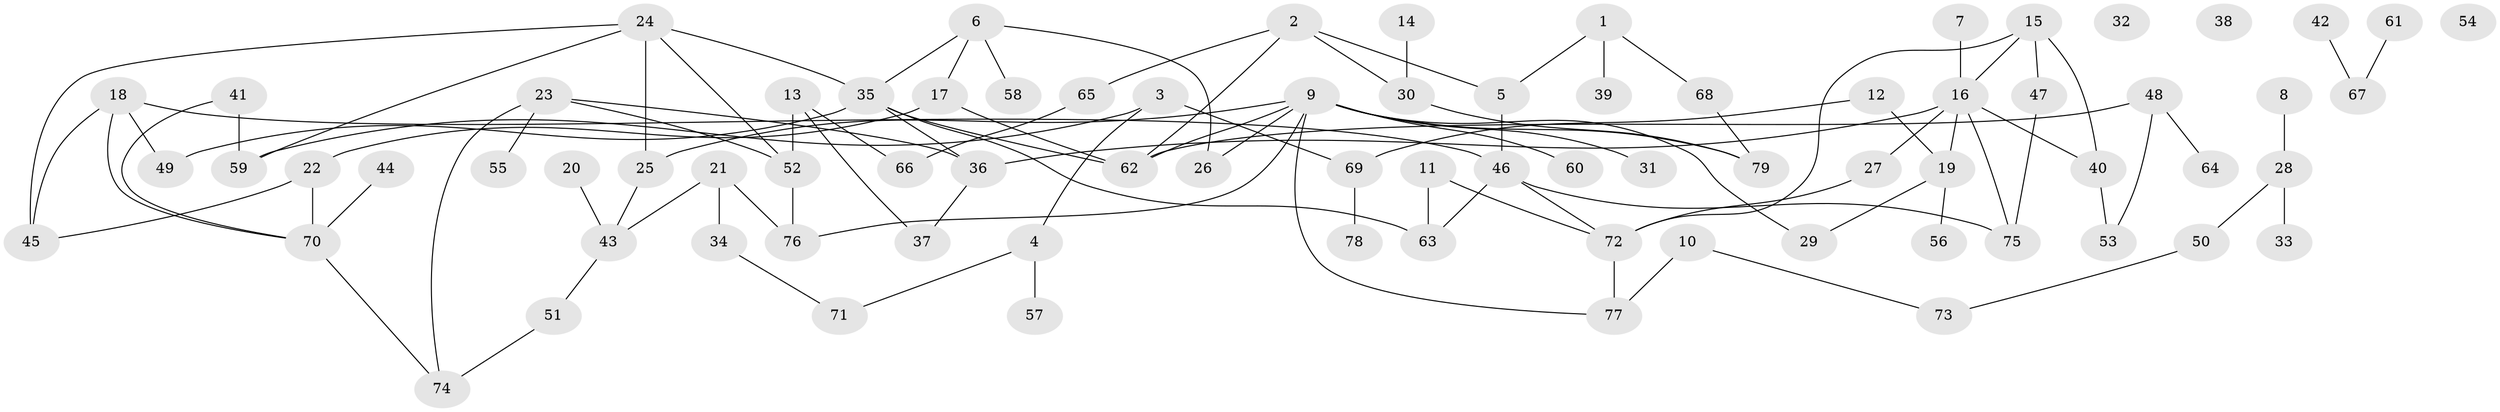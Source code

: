 // coarse degree distribution, {2: 0.22, 4: 0.08, 3: 0.22, 1: 0.22, 8: 0.04, 7: 0.04, 5: 0.08, 6: 0.04, 0: 0.06}
// Generated by graph-tools (version 1.1) at 2025/23/03/03/25 07:23:29]
// undirected, 79 vertices, 103 edges
graph export_dot {
graph [start="1"]
  node [color=gray90,style=filled];
  1;
  2;
  3;
  4;
  5;
  6;
  7;
  8;
  9;
  10;
  11;
  12;
  13;
  14;
  15;
  16;
  17;
  18;
  19;
  20;
  21;
  22;
  23;
  24;
  25;
  26;
  27;
  28;
  29;
  30;
  31;
  32;
  33;
  34;
  35;
  36;
  37;
  38;
  39;
  40;
  41;
  42;
  43;
  44;
  45;
  46;
  47;
  48;
  49;
  50;
  51;
  52;
  53;
  54;
  55;
  56;
  57;
  58;
  59;
  60;
  61;
  62;
  63;
  64;
  65;
  66;
  67;
  68;
  69;
  70;
  71;
  72;
  73;
  74;
  75;
  76;
  77;
  78;
  79;
  1 -- 5;
  1 -- 39;
  1 -- 68;
  2 -- 5;
  2 -- 30;
  2 -- 62;
  2 -- 65;
  3 -- 4;
  3 -- 59;
  3 -- 69;
  4 -- 57;
  4 -- 71;
  5 -- 46;
  6 -- 17;
  6 -- 26;
  6 -- 35;
  6 -- 58;
  7 -- 16;
  8 -- 28;
  9 -- 25;
  9 -- 26;
  9 -- 29;
  9 -- 31;
  9 -- 60;
  9 -- 62;
  9 -- 76;
  9 -- 77;
  9 -- 79;
  10 -- 73;
  10 -- 77;
  11 -- 63;
  11 -- 72;
  12 -- 19;
  12 -- 69;
  13 -- 37;
  13 -- 52;
  13 -- 66;
  14 -- 30;
  15 -- 16;
  15 -- 40;
  15 -- 47;
  15 -- 72;
  16 -- 19;
  16 -- 27;
  16 -- 36;
  16 -- 40;
  16 -- 75;
  17 -- 22;
  17 -- 62;
  18 -- 45;
  18 -- 46;
  18 -- 49;
  18 -- 70;
  19 -- 29;
  19 -- 56;
  20 -- 43;
  21 -- 34;
  21 -- 43;
  21 -- 76;
  22 -- 45;
  22 -- 70;
  23 -- 36;
  23 -- 52;
  23 -- 55;
  23 -- 74;
  24 -- 25;
  24 -- 35;
  24 -- 45;
  24 -- 52;
  24 -- 59;
  25 -- 43;
  27 -- 72;
  28 -- 33;
  28 -- 50;
  30 -- 79;
  34 -- 71;
  35 -- 36;
  35 -- 49;
  35 -- 62;
  35 -- 63;
  36 -- 37;
  40 -- 53;
  41 -- 59;
  41 -- 70;
  42 -- 67;
  43 -- 51;
  44 -- 70;
  46 -- 63;
  46 -- 72;
  46 -- 75;
  47 -- 75;
  48 -- 53;
  48 -- 62;
  48 -- 64;
  50 -- 73;
  51 -- 74;
  52 -- 76;
  61 -- 67;
  65 -- 66;
  68 -- 79;
  69 -- 78;
  70 -- 74;
  72 -- 77;
}
